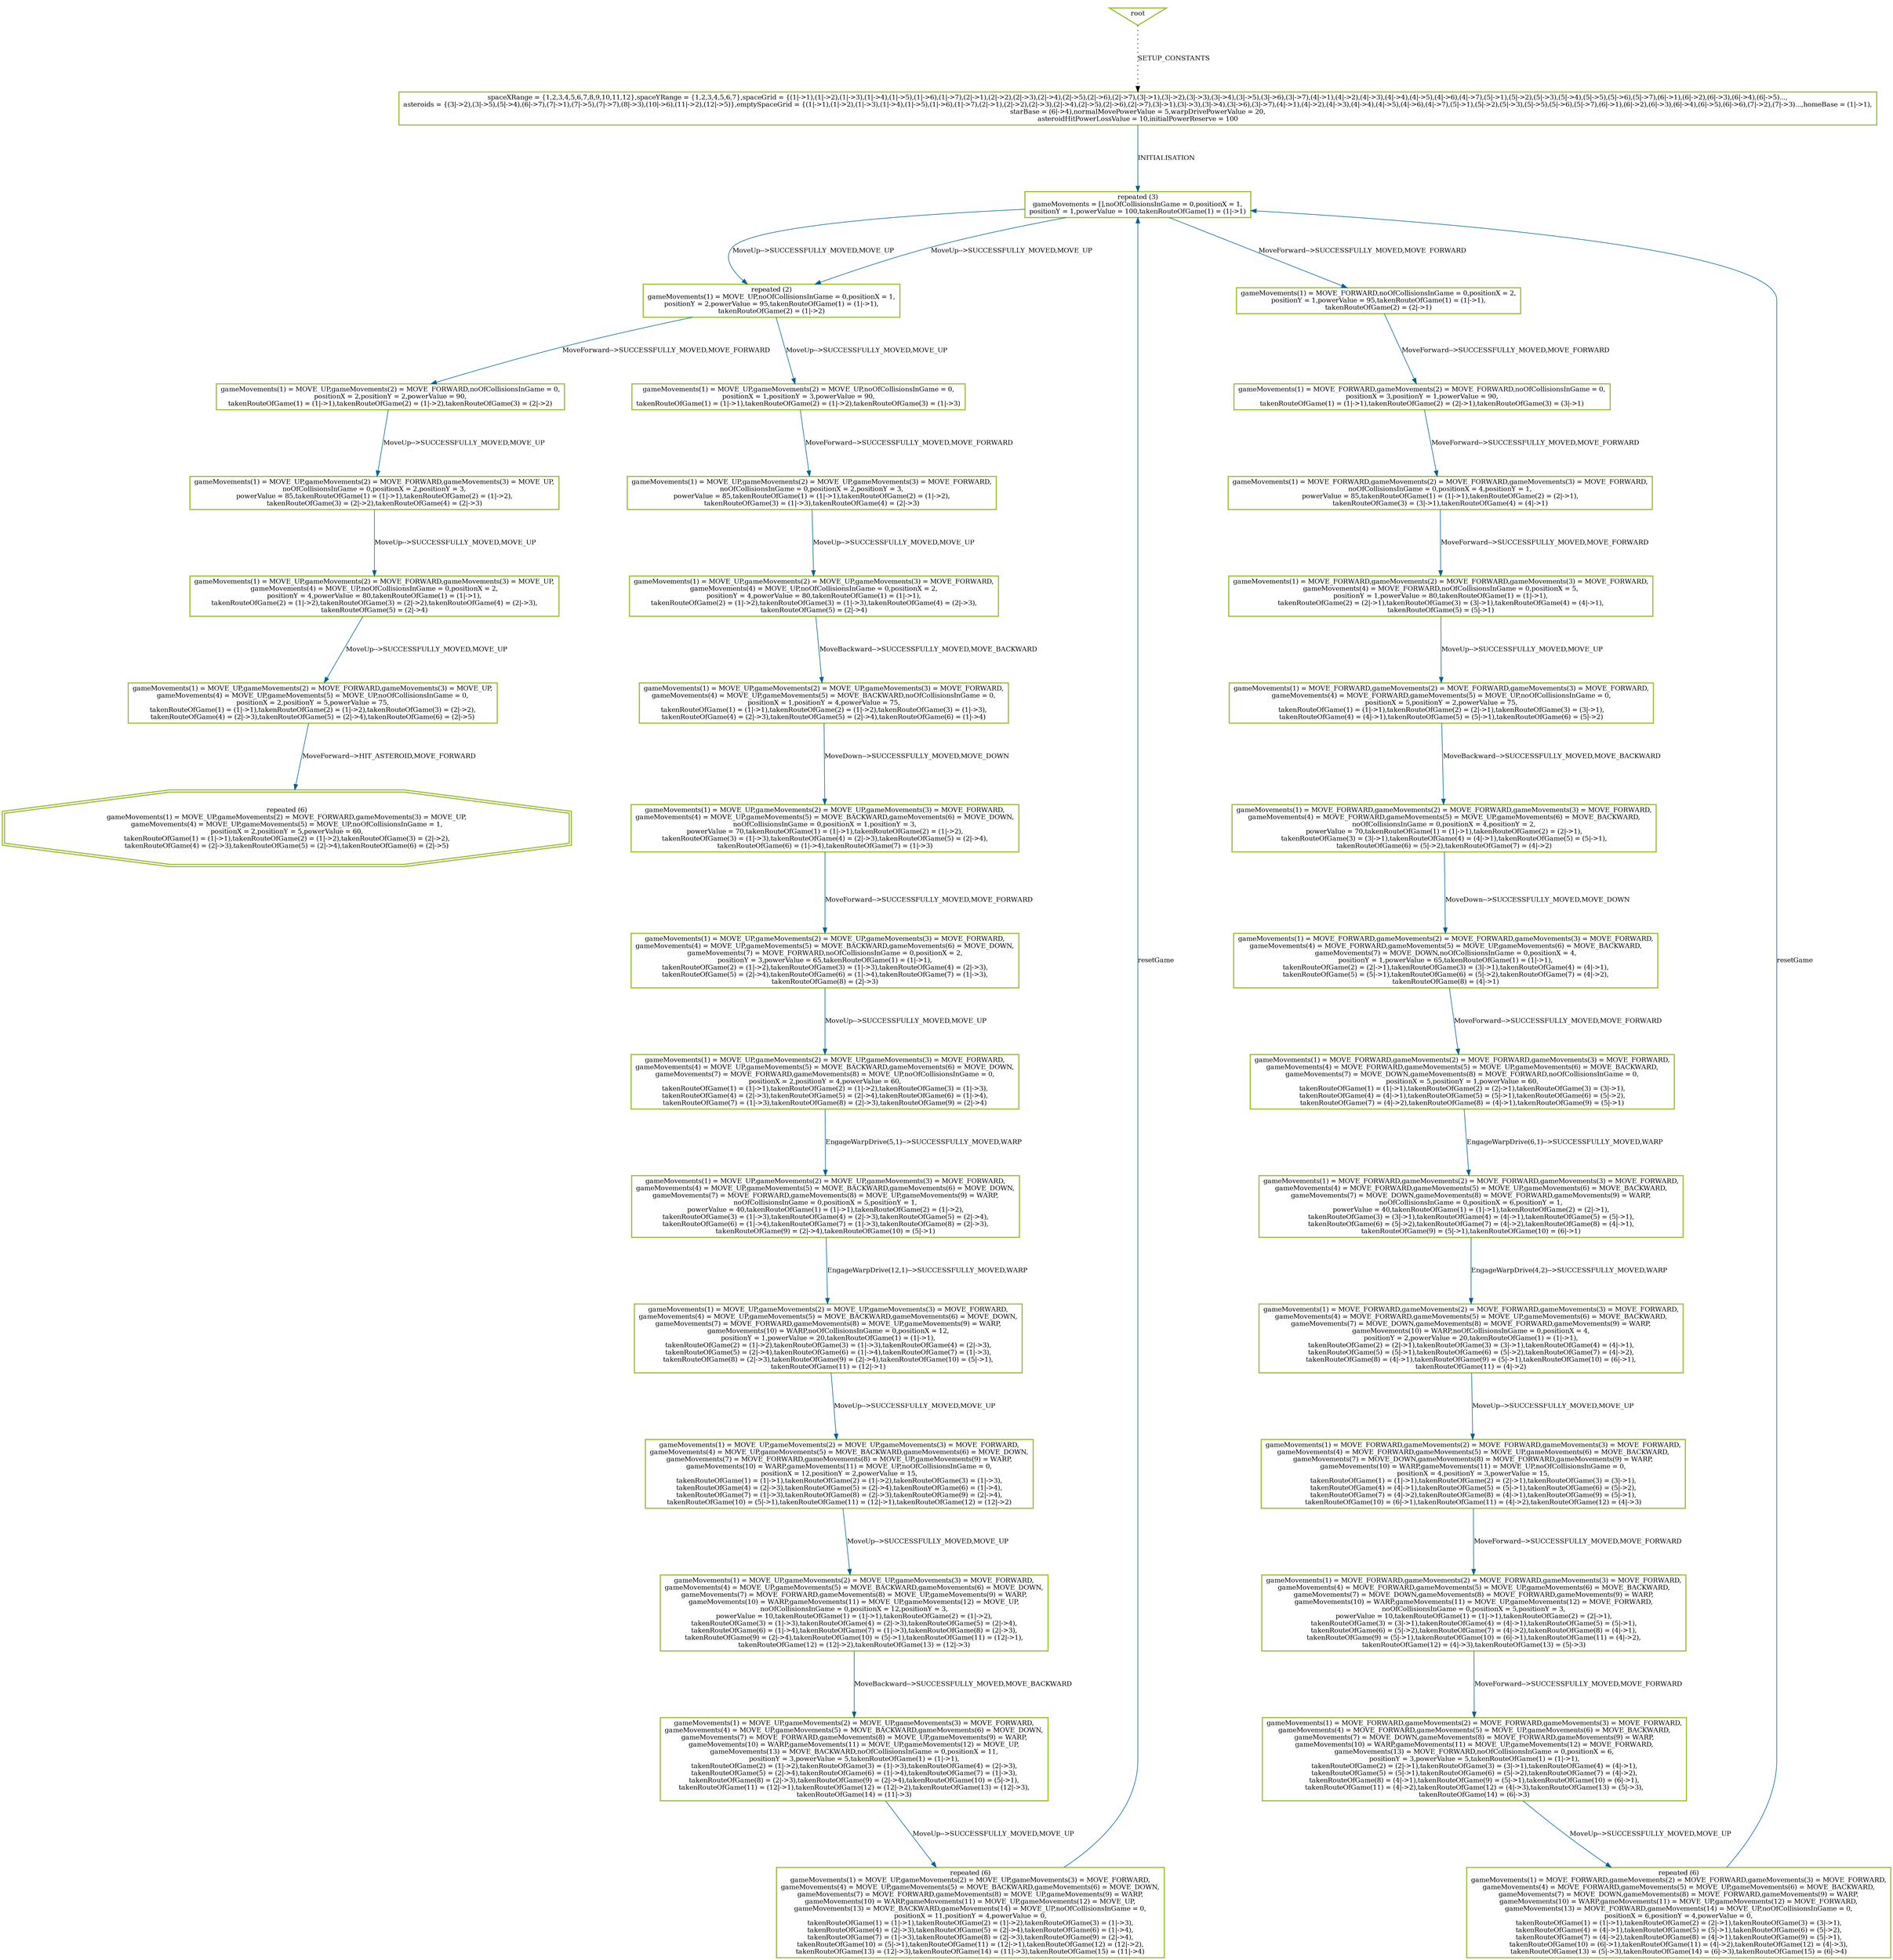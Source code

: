 digraph history {
graph [nodesep=1.5, ranksep=1.5];
0 [shape=box, color="#99BF38", fontsize=12, penwidth=2, label="spaceXRange = \{1,2,3,4,5,6,7,8,9,10,11,12\},spaceYRange = \{1,2,3,4,5,6,7\},spaceGrid = \{(1\|-\>1),(1\|-\>2),(1\|-\>3),(1\|-\>4),(1\|-\>5),(1\|-\>6),(1\|-\>7),(2\|-\>1),(2\|-\>2),(2\|-\>3),(2\|-\>4),(2\|-\>5),(2\|-\>6),(2\|-\>7),(3\|-\>1),(3\|-\>2),(3\|-\>3),(3\|-\>4),(3\|-\>5),(3\|-\>6),(3\|-\>7),(4\|-\>1),(4\|-\>2),(4\|-\>3),(4\|-\>4),(4\|-\>5),(4\|-\>6),(4\|-\>7),(5\|-\>1),(5\|-\>2),(5\|-\>3),(5\|-\>4),(5\|-\>5),(5\|-\>6),(5\|-\>7),(6\|-\>1),(6\|-\>2),(6\|-\>3),(6\|-\>4),(6\|-\>5)...,\nasteroids = \{(3\|-\>2),(3\|-\>5),(5\|-\>4),(6\|-\>7),(7\|-\>1),(7\|-\>5),(7\|-\>7),(8\|-\>3),(10\|-\>6),(11\|-\>2),(12\|-\>5)\},emptySpaceGrid = \{(1\|-\>1),(1\|-\>2),(1\|-\>3),(1\|-\>4),(1\|-\>5),(1\|-\>6),(1\|-\>7),(2\|-\>1),(2\|-\>2),(2\|-\>3),(2\|-\>4),(2\|-\>5),(2\|-\>6),(2\|-\>7),(3\|-\>1),(3\|-\>3),(3\|-\>4),(3\|-\>6),(3\|-\>7),(4\|-\>1),(4\|-\>2),(4\|-\>3),(4\|-\>4),(4\|-\>5),(4\|-\>6),(4\|-\>7),(5\|-\>1),(5\|-\>2),(5\|-\>3),(5\|-\>5),(5\|-\>6),(5\|-\>7),(6\|-\>1),(6\|-\>2),(6\|-\>3),(6\|-\>4),(6\|-\>5),(6\|-\>6),(7\|-\>2),(7\|-\>3)...,homeBase = (1\|-\>1),\nstarBase = (6\|-\>4),normalMovePowerValue = 5,warpDrivePowerValue = 20,\nasteroidHitPowerLossValue = 10,initialPowerReserve = 100"];

1 [shape=box, color="#99BF38", fontsize=12, penwidth=2, label="repeated (3)\ngameMovements = [],noOfCollisionsInGame = 0,positionX = 1,\npositionY = 1,powerValue = 100,takenRouteOfGame(1) = (1\|-\>1)"];

2 [shape=box, color="#99BF38", fontsize=12, penwidth=2, label="repeated (2)\ngameMovements(1) = MOVE_UP,noOfCollisionsInGame = 0,positionX = 1,\npositionY = 2,powerValue = 95,takenRouteOfGame(1) = (1\|-\>1),\ntakenRouteOfGame(2) = (1\|-\>2)"];

3 [shape=box, color="#99BF38", fontsize=12, penwidth=2, label="gameMovements(1) = MOVE_FORWARD,noOfCollisionsInGame = 0,positionX = 2,\npositionY = 1,powerValue = 95,takenRouteOfGame(1) = (1\|-\>1),\ntakenRouteOfGame(2) = (2\|-\>1)"];

22 [shape=box, color="#99BF38", fontsize=12, penwidth=2, label="gameMovements(1) = MOVE_FORWARD,gameMovements(2) = MOVE_FORWARD,noOfCollisionsInGame = 0,\npositionX = 3,positionY = 1,powerValue = 90,\ntakenRouteOfGame(1) = (1\|-\>1),takenRouteOfGame(2) = (2\|-\>1),takenRouteOfGame(3) = (3\|-\>1)"];

42 [shape=box, color="#99BF38", fontsize=12, penwidth=2, label="gameMovements(1) = MOVE_FORWARD,gameMovements(2) = MOVE_FORWARD,gameMovements(3) = MOVE_FORWARD,\nnoOfCollisionsInGame = 0,positionX = 4,positionY = 1,\npowerValue = 85,takenRouteOfGame(1) = (1\|-\>1),takenRouteOfGame(2) = (2\|-\>1),\ntakenRouteOfGame(3) = (3\|-\>1),takenRouteOfGame(4) = (4\|-\>1)"];

62 [shape=box, color="#99BF38", fontsize=12, penwidth=2, label="gameMovements(1) = MOVE_FORWARD,gameMovements(2) = MOVE_FORWARD,gameMovements(3) = MOVE_FORWARD,\ngameMovements(4) = MOVE_FORWARD,noOfCollisionsInGame = 0,positionX = 5,\npositionY = 1,powerValue = 80,takenRouteOfGame(1) = (1\|-\>1),\ntakenRouteOfGame(2) = (2\|-\>1),takenRouteOfGame(3) = (3\|-\>1),takenRouteOfGame(4) = (4\|-\>1),\ntakenRouteOfGame(5) = (5\|-\>1)"];

81 [shape=box, color="#99BF38", fontsize=12, penwidth=2, label="gameMovements(1) = MOVE_FORWARD,gameMovements(2) = MOVE_FORWARD,gameMovements(3) = MOVE_FORWARD,\ngameMovements(4) = MOVE_FORWARD,gameMovements(5) = MOVE_UP,noOfCollisionsInGame = 0,\npositionX = 5,positionY = 2,powerValue = 75,\ntakenRouteOfGame(1) = (1\|-\>1),takenRouteOfGame(2) = (2\|-\>1),takenRouteOfGame(3) = (3\|-\>1),\ntakenRouteOfGame(4) = (4\|-\>1),takenRouteOfGame(5) = (5\|-\>1),takenRouteOfGame(6) = (5\|-\>2)"];

104 [shape=box, color="#99BF38", fontsize=12, penwidth=2, label="gameMovements(1) = MOVE_FORWARD,gameMovements(2) = MOVE_FORWARD,gameMovements(3) = MOVE_FORWARD,\ngameMovements(4) = MOVE_FORWARD,gameMovements(5) = MOVE_UP,gameMovements(6) = MOVE_BACKWARD,\nnoOfCollisionsInGame = 0,positionX = 4,positionY = 2,\npowerValue = 70,takenRouteOfGame(1) = (1\|-\>1),takenRouteOfGame(2) = (2\|-\>1),\ntakenRouteOfGame(3) = (3\|-\>1),takenRouteOfGame(4) = (4\|-\>1),takenRouteOfGame(5) = (5\|-\>1),\ntakenRouteOfGame(6) = (5\|-\>2),takenRouteOfGame(7) = (4\|-\>2)"];

123 [shape=box, color="#99BF38", fontsize=12, penwidth=2, label="gameMovements(1) = MOVE_FORWARD,gameMovements(2) = MOVE_FORWARD,gameMovements(3) = MOVE_FORWARD,\ngameMovements(4) = MOVE_FORWARD,gameMovements(5) = MOVE_UP,gameMovements(6) = MOVE_BACKWARD,\ngameMovements(7) = MOVE_DOWN,noOfCollisionsInGame = 0,positionX = 4,\npositionY = 1,powerValue = 65,takenRouteOfGame(1) = (1\|-\>1),\ntakenRouteOfGame(2) = (2\|-\>1),takenRouteOfGame(3) = (3\|-\>1),takenRouteOfGame(4) = (4\|-\>1),\ntakenRouteOfGame(5) = (5\|-\>1),takenRouteOfGame(6) = (5\|-\>2),takenRouteOfGame(7) = (4\|-\>2),\ntakenRouteOfGame(8) = (4\|-\>1)"];

144 [shape=box, color="#99BF38", fontsize=12, penwidth=2, label="gameMovements(1) = MOVE_FORWARD,gameMovements(2) = MOVE_FORWARD,gameMovements(3) = MOVE_FORWARD,\ngameMovements(4) = MOVE_FORWARD,gameMovements(5) = MOVE_UP,gameMovements(6) = MOVE_BACKWARD,\ngameMovements(7) = MOVE_DOWN,gameMovements(8) = MOVE_FORWARD,noOfCollisionsInGame = 0,\npositionX = 5,positionY = 1,powerValue = 60,\ntakenRouteOfGame(1) = (1\|-\>1),takenRouteOfGame(2) = (2\|-\>1),takenRouteOfGame(3) = (3\|-\>1),\ntakenRouteOfGame(4) = (4\|-\>1),takenRouteOfGame(5) = (5\|-\>1),takenRouteOfGame(6) = (5\|-\>2),\ntakenRouteOfGame(7) = (4\|-\>2),takenRouteOfGame(8) = (4\|-\>1),takenRouteOfGame(9) = (5\|-\>1)"];

170 [shape=box, color="#99BF38", fontsize=12, penwidth=2, label="gameMovements(1) = MOVE_FORWARD,gameMovements(2) = MOVE_FORWARD,gameMovements(3) = MOVE_FORWARD,\ngameMovements(4) = MOVE_FORWARD,gameMovements(5) = MOVE_UP,gameMovements(6) = MOVE_BACKWARD,\ngameMovements(7) = MOVE_DOWN,gameMovements(8) = MOVE_FORWARD,gameMovements(9) = WARP,\nnoOfCollisionsInGame = 0,positionX = 6,positionY = 1,\npowerValue = 40,takenRouteOfGame(1) = (1\|-\>1),takenRouteOfGame(2) = (2\|-\>1),\ntakenRouteOfGame(3) = (3\|-\>1),takenRouteOfGame(4) = (4\|-\>1),takenRouteOfGame(5) = (5\|-\>1),\ntakenRouteOfGame(6) = (5\|-\>2),takenRouteOfGame(7) = (4\|-\>2),takenRouteOfGame(8) = (4\|-\>1),\ntakenRouteOfGame(9) = (5\|-\>1),takenRouteOfGame(10) = (6\|-\>1)"];

198 [shape=box, color="#99BF38", fontsize=12, penwidth=2, label="gameMovements(1) = MOVE_FORWARD,gameMovements(2) = MOVE_FORWARD,gameMovements(3) = MOVE_FORWARD,\ngameMovements(4) = MOVE_FORWARD,gameMovements(5) = MOVE_UP,gameMovements(6) = MOVE_BACKWARD,\ngameMovements(7) = MOVE_DOWN,gameMovements(8) = MOVE_FORWARD,gameMovements(9) = WARP,\ngameMovements(10) = WARP,noOfCollisionsInGame = 0,positionX = 4,\npositionY = 2,powerValue = 20,takenRouteOfGame(1) = (1\|-\>1),\ntakenRouteOfGame(2) = (2\|-\>1),takenRouteOfGame(3) = (3\|-\>1),takenRouteOfGame(4) = (4\|-\>1),\ntakenRouteOfGame(5) = (5\|-\>1),takenRouteOfGame(6) = (5\|-\>2),takenRouteOfGame(7) = (4\|-\>2),\ntakenRouteOfGame(8) = (4\|-\>1),takenRouteOfGame(9) = (5\|-\>1),takenRouteOfGame(10) = (6\|-\>1),\ntakenRouteOfGame(11) = (4\|-\>2)"];

203 [shape=box, color="#99BF38", fontsize=12, penwidth=2, label="gameMovements(1) = MOVE_FORWARD,gameMovements(2) = MOVE_FORWARD,gameMovements(3) = MOVE_FORWARD,\ngameMovements(4) = MOVE_FORWARD,gameMovements(5) = MOVE_UP,gameMovements(6) = MOVE_BACKWARD,\ngameMovements(7) = MOVE_DOWN,gameMovements(8) = MOVE_FORWARD,gameMovements(9) = WARP,\ngameMovements(10) = WARP,gameMovements(11) = MOVE_UP,noOfCollisionsInGame = 0,\npositionX = 4,positionY = 3,powerValue = 15,\ntakenRouteOfGame(1) = (1\|-\>1),takenRouteOfGame(2) = (2\|-\>1),takenRouteOfGame(3) = (3\|-\>1),\ntakenRouteOfGame(4) = (4\|-\>1),takenRouteOfGame(5) = (5\|-\>1),takenRouteOfGame(6) = (5\|-\>2),\ntakenRouteOfGame(7) = (4\|-\>2),takenRouteOfGame(8) = (4\|-\>1),takenRouteOfGame(9) = (5\|-\>1),\ntakenRouteOfGame(10) = (6\|-\>1),takenRouteOfGame(11) = (4\|-\>2),takenRouteOfGame(12) = (4\|-\>3)"];

226 [shape=box, color="#99BF38", fontsize=12, penwidth=2, label="gameMovements(1) = MOVE_FORWARD,gameMovements(2) = MOVE_FORWARD,gameMovements(3) = MOVE_FORWARD,\ngameMovements(4) = MOVE_FORWARD,gameMovements(5) = MOVE_UP,gameMovements(6) = MOVE_BACKWARD,\ngameMovements(7) = MOVE_DOWN,gameMovements(8) = MOVE_FORWARD,gameMovements(9) = WARP,\ngameMovements(10) = WARP,gameMovements(11) = MOVE_UP,gameMovements(12) = MOVE_FORWARD,\nnoOfCollisionsInGame = 0,positionX = 5,positionY = 3,\npowerValue = 10,takenRouteOfGame(1) = (1\|-\>1),takenRouteOfGame(2) = (2\|-\>1),\ntakenRouteOfGame(3) = (3\|-\>1),takenRouteOfGame(4) = (4\|-\>1),takenRouteOfGame(5) = (5\|-\>1),\ntakenRouteOfGame(6) = (5\|-\>2),takenRouteOfGame(7) = (4\|-\>2),takenRouteOfGame(8) = (4\|-\>1),\ntakenRouteOfGame(9) = (5\|-\>1),takenRouteOfGame(10) = (6\|-\>1),takenRouteOfGame(11) = (4\|-\>2),\ntakenRouteOfGame(12) = (4\|-\>3),takenRouteOfGame(13) = (5\|-\>3)"];

230 [shape=box, color="#99BF38", fontsize=12, penwidth=2, label="gameMovements(1) = MOVE_FORWARD,gameMovements(2) = MOVE_FORWARD,gameMovements(3) = MOVE_FORWARD,\ngameMovements(4) = MOVE_FORWARD,gameMovements(5) = MOVE_UP,gameMovements(6) = MOVE_BACKWARD,\ngameMovements(7) = MOVE_DOWN,gameMovements(8) = MOVE_FORWARD,gameMovements(9) = WARP,\ngameMovements(10) = WARP,gameMovements(11) = MOVE_UP,gameMovements(12) = MOVE_FORWARD,\ngameMovements(13) = MOVE_FORWARD,noOfCollisionsInGame = 0,positionX = 6,\npositionY = 3,powerValue = 5,takenRouteOfGame(1) = (1\|-\>1),\ntakenRouteOfGame(2) = (2\|-\>1),takenRouteOfGame(3) = (3\|-\>1),takenRouteOfGame(4) = (4\|-\>1),\ntakenRouteOfGame(5) = (5\|-\>1),takenRouteOfGame(6) = (5\|-\>2),takenRouteOfGame(7) = (4\|-\>2),\ntakenRouteOfGame(8) = (4\|-\>1),takenRouteOfGame(9) = (5\|-\>1),takenRouteOfGame(10) = (6\|-\>1),\ntakenRouteOfGame(11) = (4\|-\>2),takenRouteOfGame(12) = (4\|-\>3),takenRouteOfGame(13) = (5\|-\>3),\ntakenRouteOfGame(14) = (6\|-\>3)"];

232 [shape=box, color="#99BF38", fontsize=12, penwidth=2, label="repeated (6)\ngameMovements(1) = MOVE_FORWARD,gameMovements(2) = MOVE_FORWARD,gameMovements(3) = MOVE_FORWARD,\ngameMovements(4) = MOVE_FORWARD,gameMovements(5) = MOVE_UP,gameMovements(6) = MOVE_BACKWARD,\ngameMovements(7) = MOVE_DOWN,gameMovements(8) = MOVE_FORWARD,gameMovements(9) = WARP,\ngameMovements(10) = WARP,gameMovements(11) = MOVE_UP,gameMovements(12) = MOVE_FORWARD,\ngameMovements(13) = MOVE_FORWARD,gameMovements(14) = MOVE_UP,noOfCollisionsInGame = 0,\npositionX = 6,positionY = 4,powerValue = 0,\ntakenRouteOfGame(1) = (1\|-\>1),takenRouteOfGame(2) = (2\|-\>1),takenRouteOfGame(3) = (3\|-\>1),\ntakenRouteOfGame(4) = (4\|-\>1),takenRouteOfGame(5) = (5\|-\>1),takenRouteOfGame(6) = (5\|-\>2),\ntakenRouteOfGame(7) = (4\|-\>2),takenRouteOfGame(8) = (4\|-\>1),takenRouteOfGame(9) = (5\|-\>1),\ntakenRouteOfGame(10) = (6\|-\>1),takenRouteOfGame(11) = (4\|-\>2),takenRouteOfGame(12) = (4\|-\>3),\ntakenRouteOfGame(13) = (5\|-\>3),takenRouteOfGame(14) = (6\|-\>3),takenRouteOfGame(15) = (6\|-\>4)"];

236 [shape=box, color="#99BF38", fontsize=12, penwidth=2, label="gameMovements(1) = MOVE_UP,gameMovements(2) = MOVE_UP,noOfCollisionsInGame = 0,\npositionX = 1,positionY = 3,powerValue = 90,\ntakenRouteOfGame(1) = (1\|-\>1),takenRouteOfGame(2) = (1\|-\>2),takenRouteOfGame(3) = (1\|-\>3)"];

238 [shape=box, color="#99BF38", fontsize=12, penwidth=2, label="gameMovements(1) = MOVE_UP,gameMovements(2) = MOVE_FORWARD,noOfCollisionsInGame = 0,\npositionX = 2,positionY = 2,powerValue = 90,\ntakenRouteOfGame(1) = (1\|-\>1),takenRouteOfGame(2) = (1\|-\>2),takenRouteOfGame(3) = (2\|-\>2)"];

258 [shape=box, color="#99BF38", fontsize=12, penwidth=2, label="gameMovements(1) = MOVE_UP,gameMovements(2) = MOVE_UP,gameMovements(3) = MOVE_FORWARD,\nnoOfCollisionsInGame = 0,positionX = 2,positionY = 3,\npowerValue = 85,takenRouteOfGame(1) = (1\|-\>1),takenRouteOfGame(2) = (1\|-\>2),\ntakenRouteOfGame(3) = (1\|-\>3),takenRouteOfGame(4) = (2\|-\>3)"];

277 [shape=box, color="#99BF38", fontsize=12, penwidth=2, label="gameMovements(1) = MOVE_UP,gameMovements(2) = MOVE_UP,gameMovements(3) = MOVE_FORWARD,\ngameMovements(4) = MOVE_UP,noOfCollisionsInGame = 0,positionX = 2,\npositionY = 4,powerValue = 80,takenRouteOfGame(1) = (1\|-\>1),\ntakenRouteOfGame(2) = (1\|-\>2),takenRouteOfGame(3) = (1\|-\>3),takenRouteOfGame(4) = (2\|-\>3),\ntakenRouteOfGame(5) = (2\|-\>4)"];

302 [shape=box, color="#99BF38", fontsize=12, penwidth=2, label="gameMovements(1) = MOVE_UP,gameMovements(2) = MOVE_UP,gameMovements(3) = MOVE_FORWARD,\ngameMovements(4) = MOVE_UP,gameMovements(5) = MOVE_BACKWARD,noOfCollisionsInGame = 0,\npositionX = 1,positionY = 4,powerValue = 75,\ntakenRouteOfGame(1) = (1\|-\>1),takenRouteOfGame(2) = (1\|-\>2),takenRouteOfGame(3) = (1\|-\>3),\ntakenRouteOfGame(4) = (2\|-\>3),takenRouteOfGame(5) = (2\|-\>4),takenRouteOfGame(6) = (1\|-\>4)"];

322 [shape=box, color="#99BF38", fontsize=12, penwidth=2, label="gameMovements(1) = MOVE_UP,gameMovements(2) = MOVE_UP,gameMovements(3) = MOVE_FORWARD,\ngameMovements(4) = MOVE_UP,gameMovements(5) = MOVE_BACKWARD,gameMovements(6) = MOVE_DOWN,\nnoOfCollisionsInGame = 0,positionX = 1,positionY = 3,\npowerValue = 70,takenRouteOfGame(1) = (1\|-\>1),takenRouteOfGame(2) = (1\|-\>2),\ntakenRouteOfGame(3) = (1\|-\>3),takenRouteOfGame(4) = (2\|-\>3),takenRouteOfGame(5) = (2\|-\>4),\ntakenRouteOfGame(6) = (1\|-\>4),takenRouteOfGame(7) = (1\|-\>3)"];

344 [shape=box, color="#99BF38", fontsize=12, penwidth=2, label="gameMovements(1) = MOVE_UP,gameMovements(2) = MOVE_UP,gameMovements(3) = MOVE_FORWARD,\ngameMovements(4) = MOVE_UP,gameMovements(5) = MOVE_BACKWARD,gameMovements(6) = MOVE_DOWN,\ngameMovements(7) = MOVE_FORWARD,noOfCollisionsInGame = 0,positionX = 2,\npositionY = 3,powerValue = 65,takenRouteOfGame(1) = (1\|-\>1),\ntakenRouteOfGame(2) = (1\|-\>2),takenRouteOfGame(3) = (1\|-\>3),takenRouteOfGame(4) = (2\|-\>3),\ntakenRouteOfGame(5) = (2\|-\>4),takenRouteOfGame(6) = (1\|-\>4),takenRouteOfGame(7) = (1\|-\>3),\ntakenRouteOfGame(8) = (2\|-\>3)"];

363 [shape=box, color="#99BF38", fontsize=12, penwidth=2, label="gameMovements(1) = MOVE_UP,gameMovements(2) = MOVE_UP,gameMovements(3) = MOVE_FORWARD,\ngameMovements(4) = MOVE_UP,gameMovements(5) = MOVE_BACKWARD,gameMovements(6) = MOVE_DOWN,\ngameMovements(7) = MOVE_FORWARD,gameMovements(8) = MOVE_UP,noOfCollisionsInGame = 0,\npositionX = 2,positionY = 4,powerValue = 60,\ntakenRouteOfGame(1) = (1\|-\>1),takenRouteOfGame(2) = (1\|-\>2),takenRouteOfGame(3) = (1\|-\>3),\ntakenRouteOfGame(4) = (2\|-\>3),takenRouteOfGame(5) = (2\|-\>4),takenRouteOfGame(6) = (1\|-\>4),\ntakenRouteOfGame(7) = (1\|-\>3),takenRouteOfGame(8) = (2\|-\>3),takenRouteOfGame(9) = (2\|-\>4)"];

393 [shape=box, color="#99BF38", fontsize=12, penwidth=2, label="gameMovements(1) = MOVE_UP,gameMovements(2) = MOVE_UP,gameMovements(3) = MOVE_FORWARD,\ngameMovements(4) = MOVE_UP,gameMovements(5) = MOVE_BACKWARD,gameMovements(6) = MOVE_DOWN,\ngameMovements(7) = MOVE_FORWARD,gameMovements(8) = MOVE_UP,gameMovements(9) = WARP,\nnoOfCollisionsInGame = 0,positionX = 5,positionY = 1,\npowerValue = 40,takenRouteOfGame(1) = (1\|-\>1),takenRouteOfGame(2) = (1\|-\>2),\ntakenRouteOfGame(3) = (1\|-\>3),takenRouteOfGame(4) = (2\|-\>3),takenRouteOfGame(5) = (2\|-\>4),\ntakenRouteOfGame(6) = (1\|-\>4),takenRouteOfGame(7) = (1\|-\>3),takenRouteOfGame(8) = (2\|-\>3),\ntakenRouteOfGame(9) = (2\|-\>4),takenRouteOfGame(10) = (5\|-\>1)"];

419 [shape=box, color="#99BF38", fontsize=12, penwidth=2, label="gameMovements(1) = MOVE_UP,gameMovements(2) = MOVE_UP,gameMovements(3) = MOVE_FORWARD,\ngameMovements(4) = MOVE_UP,gameMovements(5) = MOVE_BACKWARD,gameMovements(6) = MOVE_DOWN,\ngameMovements(7) = MOVE_FORWARD,gameMovements(8) = MOVE_UP,gameMovements(9) = WARP,\ngameMovements(10) = WARP,noOfCollisionsInGame = 0,positionX = 12,\npositionY = 1,powerValue = 20,takenRouteOfGame(1) = (1\|-\>1),\ntakenRouteOfGame(2) = (1\|-\>2),takenRouteOfGame(3) = (1\|-\>3),takenRouteOfGame(4) = (2\|-\>3),\ntakenRouteOfGame(5) = (2\|-\>4),takenRouteOfGame(6) = (1\|-\>4),takenRouteOfGame(7) = (1\|-\>3),\ntakenRouteOfGame(8) = (2\|-\>3),takenRouteOfGame(9) = (2\|-\>4),takenRouteOfGame(10) = (5\|-\>1),\ntakenRouteOfGame(11) = (12\|-\>1)"];

427 [shape=box, color="#99BF38", fontsize=12, penwidth=2, label="gameMovements(1) = MOVE_UP,gameMovements(2) = MOVE_UP,gameMovements(3) = MOVE_FORWARD,\ngameMovements(4) = MOVE_UP,gameMovements(5) = MOVE_BACKWARD,gameMovements(6) = MOVE_DOWN,\ngameMovements(7) = MOVE_FORWARD,gameMovements(8) = MOVE_UP,gameMovements(9) = WARP,\ngameMovements(10) = WARP,gameMovements(11) = MOVE_UP,noOfCollisionsInGame = 0,\npositionX = 12,positionY = 2,powerValue = 15,\ntakenRouteOfGame(1) = (1\|-\>1),takenRouteOfGame(2) = (1\|-\>2),takenRouteOfGame(3) = (1\|-\>3),\ntakenRouteOfGame(4) = (2\|-\>3),takenRouteOfGame(5) = (2\|-\>4),takenRouteOfGame(6) = (1\|-\>4),\ntakenRouteOfGame(7) = (1\|-\>3),takenRouteOfGame(8) = (2\|-\>3),takenRouteOfGame(9) = (2\|-\>4),\ntakenRouteOfGame(10) = (5\|-\>1),takenRouteOfGame(11) = (12\|-\>1),takenRouteOfGame(12) = (12\|-\>2)"];

446 [shape=box, color="#99BF38", fontsize=12, penwidth=2, label="gameMovements(1) = MOVE_UP,gameMovements(2) = MOVE_UP,gameMovements(3) = MOVE_FORWARD,\ngameMovements(4) = MOVE_UP,gameMovements(5) = MOVE_BACKWARD,gameMovements(6) = MOVE_DOWN,\ngameMovements(7) = MOVE_FORWARD,gameMovements(8) = MOVE_UP,gameMovements(9) = WARP,\ngameMovements(10) = WARP,gameMovements(11) = MOVE_UP,gameMovements(12) = MOVE_UP,\nnoOfCollisionsInGame = 0,positionX = 12,positionY = 3,\npowerValue = 10,takenRouteOfGame(1) = (1\|-\>1),takenRouteOfGame(2) = (1\|-\>2),\ntakenRouteOfGame(3) = (1\|-\>3),takenRouteOfGame(4) = (2\|-\>3),takenRouteOfGame(5) = (2\|-\>4),\ntakenRouteOfGame(6) = (1\|-\>4),takenRouteOfGame(7) = (1\|-\>3),takenRouteOfGame(8) = (2\|-\>3),\ntakenRouteOfGame(9) = (2\|-\>4),takenRouteOfGame(10) = (5\|-\>1),takenRouteOfGame(11) = (12\|-\>1),\ntakenRouteOfGame(12) = (12\|-\>2),takenRouteOfGame(13) = (12\|-\>3)"];

451 [shape=box, color="#99BF38", fontsize=12, penwidth=2, label="gameMovements(1) = MOVE_UP,gameMovements(2) = MOVE_UP,gameMovements(3) = MOVE_FORWARD,\ngameMovements(4) = MOVE_UP,gameMovements(5) = MOVE_BACKWARD,gameMovements(6) = MOVE_DOWN,\ngameMovements(7) = MOVE_FORWARD,gameMovements(8) = MOVE_UP,gameMovements(9) = WARP,\ngameMovements(10) = WARP,gameMovements(11) = MOVE_UP,gameMovements(12) = MOVE_UP,\ngameMovements(13) = MOVE_BACKWARD,noOfCollisionsInGame = 0,positionX = 11,\npositionY = 3,powerValue = 5,takenRouteOfGame(1) = (1\|-\>1),\ntakenRouteOfGame(2) = (1\|-\>2),takenRouteOfGame(3) = (1\|-\>3),takenRouteOfGame(4) = (2\|-\>3),\ntakenRouteOfGame(5) = (2\|-\>4),takenRouteOfGame(6) = (1\|-\>4),takenRouteOfGame(7) = (1\|-\>3),\ntakenRouteOfGame(8) = (2\|-\>3),takenRouteOfGame(9) = (2\|-\>4),takenRouteOfGame(10) = (5\|-\>1),\ntakenRouteOfGame(11) = (12\|-\>1),takenRouteOfGame(12) = (12\|-\>2),takenRouteOfGame(13) = (12\|-\>3),\ntakenRouteOfGame(14) = (11\|-\>3)"];

452 [shape=box, color="#99BF38", fontsize=12, penwidth=2, label="repeated (6)\ngameMovements(1) = MOVE_UP,gameMovements(2) = MOVE_UP,gameMovements(3) = MOVE_FORWARD,\ngameMovements(4) = MOVE_UP,gameMovements(5) = MOVE_BACKWARD,gameMovements(6) = MOVE_DOWN,\ngameMovements(7) = MOVE_FORWARD,gameMovements(8) = MOVE_UP,gameMovements(9) = WARP,\ngameMovements(10) = WARP,gameMovements(11) = MOVE_UP,gameMovements(12) = MOVE_UP,\ngameMovements(13) = MOVE_BACKWARD,gameMovements(14) = MOVE_UP,noOfCollisionsInGame = 0,\npositionX = 11,positionY = 4,powerValue = 0,\ntakenRouteOfGame(1) = (1\|-\>1),takenRouteOfGame(2) = (1\|-\>2),takenRouteOfGame(3) = (1\|-\>3),\ntakenRouteOfGame(4) = (2\|-\>3),takenRouteOfGame(5) = (2\|-\>4),takenRouteOfGame(6) = (1\|-\>4),\ntakenRouteOfGame(7) = (1\|-\>3),takenRouteOfGame(8) = (2\|-\>3),takenRouteOfGame(9) = (2\|-\>4),\ntakenRouteOfGame(10) = (5\|-\>1),takenRouteOfGame(11) = (12\|-\>1),takenRouteOfGame(12) = (12\|-\>2),\ntakenRouteOfGame(13) = (12\|-\>3),takenRouteOfGame(14) = (11\|-\>3),takenRouteOfGame(15) = (11\|-\>4)"];

456 [shape=box, color="#99BF38", fontsize=12, penwidth=2, label="gameMovements(1) = MOVE_UP,gameMovements(2) = MOVE_FORWARD,gameMovements(3) = MOVE_UP,\nnoOfCollisionsInGame = 0,positionX = 2,positionY = 3,\npowerValue = 85,takenRouteOfGame(1) = (1\|-\>1),takenRouteOfGame(2) = (1\|-\>2),\ntakenRouteOfGame(3) = (2\|-\>2),takenRouteOfGame(4) = (2\|-\>3)"];

477 [shape=box, color="#99BF38", fontsize=12, penwidth=2, label="gameMovements(1) = MOVE_UP,gameMovements(2) = MOVE_FORWARD,gameMovements(3) = MOVE_UP,\ngameMovements(4) = MOVE_UP,noOfCollisionsInGame = 0,positionX = 2,\npositionY = 4,powerValue = 80,takenRouteOfGame(1) = (1\|-\>1),\ntakenRouteOfGame(2) = (1\|-\>2),takenRouteOfGame(3) = (2\|-\>2),takenRouteOfGame(4) = (2\|-\>3),\ntakenRouteOfGame(5) = (2\|-\>4)"];

499 [shape=box, color="#99BF38", fontsize=12, penwidth=2, label="gameMovements(1) = MOVE_UP,gameMovements(2) = MOVE_FORWARD,gameMovements(3) = MOVE_UP,\ngameMovements(4) = MOVE_UP,gameMovements(5) = MOVE_UP,noOfCollisionsInGame = 0,\npositionX = 2,positionY = 5,powerValue = 75,\ntakenRouteOfGame(1) = (1\|-\>1),takenRouteOfGame(2) = (1\|-\>2),takenRouteOfGame(3) = (2\|-\>2),\ntakenRouteOfGame(4) = (2\|-\>3),takenRouteOfGame(5) = (2\|-\>4),takenRouteOfGame(6) = (2\|-\>5)"];

523 [shape=doubleoctagon, color="#99BF38", fontsize=12, penwidth=2, label="repeated (6)\ngameMovements(1) = MOVE_UP,gameMovements(2) = MOVE_FORWARD,gameMovements(3) = MOVE_UP,\ngameMovements(4) = MOVE_UP,gameMovements(5) = MOVE_UP,noOfCollisionsInGame = 1,\npositionX = 2,positionY = 5,powerValue = 60,\ntakenRouteOfGame(1) = (1\|-\>1),takenRouteOfGame(2) = (1\|-\>2),takenRouteOfGame(3) = (2\|-\>2),\ntakenRouteOfGame(4) = (2\|-\>3),takenRouteOfGame(5) = (2\|-\>4),takenRouteOfGame(6) = (2\|-\>5)"];

root [shape=invtriangle, color="#99BF38", fontsize=12, penwidth=2, label="root"];

root -> 0 [style = dotted, color = black, label="SETUP_CONSTANTS", fontsize=12];

0 -> 1 [color = "#006391", label="INITIALISATION", fontsize=12];

1 -> 3 [color = "#006391", label="MoveForward--\>SUCCESSFULLY_MOVED,MOVE_FORWARD", fontsize=12];

3 -> 22 [color = "#006391", label="MoveForward--\>SUCCESSFULLY_MOVED,MOVE_FORWARD", fontsize=12];

22 -> 42 [color = "#006391", label="MoveForward--\>SUCCESSFULLY_MOVED,MOVE_FORWARD", fontsize=12];

42 -> 62 [color = "#006391", label="MoveForward--\>SUCCESSFULLY_MOVED,MOVE_FORWARD", fontsize=12];

62 -> 81 [color = "#006391", label="MoveUp--\>SUCCESSFULLY_MOVED,MOVE_UP", fontsize=12];

81 -> 104 [color = "#006391", label="MoveBackward--\>SUCCESSFULLY_MOVED,MOVE_BACKWARD", fontsize=12];

104 -> 123 [color = "#006391", label="MoveDown--\>SUCCESSFULLY_MOVED,MOVE_DOWN", fontsize=12];

123 -> 144 [color = "#006391", label="MoveForward--\>SUCCESSFULLY_MOVED,MOVE_FORWARD", fontsize=12];

144 -> 170 [color = "#006391", label="EngageWarpDrive(6,1)--\>SUCCESSFULLY_MOVED,WARP", fontsize=12];

170 -> 198 [color = "#006391", label="EngageWarpDrive(4,2)--\>SUCCESSFULLY_MOVED,WARP", fontsize=12];

198 -> 203 [color = "#006391", label="MoveUp--\>SUCCESSFULLY_MOVED,MOVE_UP", fontsize=12];

203 -> 226 [color = "#006391", label="MoveForward--\>SUCCESSFULLY_MOVED,MOVE_FORWARD", fontsize=12];

226 -> 230 [color = "#006391", label="MoveForward--\>SUCCESSFULLY_MOVED,MOVE_FORWARD", fontsize=12];

230 -> 232 [color = "#006391", label="MoveUp--\>SUCCESSFULLY_MOVED,MOVE_UP", fontsize=12];






232 -> 1 [color = "#006391", label="resetGame", fontsize=12];

1 -> 2 [color = "#006391", label="MoveUp--\>SUCCESSFULLY_MOVED,MOVE_UP", fontsize=12];

2 -> 236 [color = "#006391", label="MoveUp--\>SUCCESSFULLY_MOVED,MOVE_UP", fontsize=12];

236 -> 258 [color = "#006391", label="MoveForward--\>SUCCESSFULLY_MOVED,MOVE_FORWARD", fontsize=12];

258 -> 277 [color = "#006391", label="MoveUp--\>SUCCESSFULLY_MOVED,MOVE_UP", fontsize=12];

277 -> 302 [color = "#006391", label="MoveBackward--\>SUCCESSFULLY_MOVED,MOVE_BACKWARD", fontsize=12];

302 -> 322 [color = "#006391", label="MoveDown--\>SUCCESSFULLY_MOVED,MOVE_DOWN", fontsize=12];

322 -> 344 [color = "#006391", label="MoveForward--\>SUCCESSFULLY_MOVED,MOVE_FORWARD", fontsize=12];

344 -> 363 [color = "#006391", label="MoveUp--\>SUCCESSFULLY_MOVED,MOVE_UP", fontsize=12];

363 -> 393 [color = "#006391", label="EngageWarpDrive(5,1)--\>SUCCESSFULLY_MOVED,WARP", fontsize=12];

393 -> 419 [color = "#006391", label="EngageWarpDrive(12,1)--\>SUCCESSFULLY_MOVED,WARP", fontsize=12];

419 -> 427 [color = "#006391", label="MoveUp--\>SUCCESSFULLY_MOVED,MOVE_UP", fontsize=12];

427 -> 446 [color = "#006391", label="MoveUp--\>SUCCESSFULLY_MOVED,MOVE_UP", fontsize=12];

446 -> 451 [color = "#006391", label="MoveBackward--\>SUCCESSFULLY_MOVED,MOVE_BACKWARD", fontsize=12];

451 -> 452 [color = "#006391", label="MoveUp--\>SUCCESSFULLY_MOVED,MOVE_UP", fontsize=12];






452 -> 1 [color = "#006391", label="resetGame", fontsize=12];

1 -> 2 [color = "#006391", label="MoveUp--\>SUCCESSFULLY_MOVED,MOVE_UP", fontsize=12];

2 -> 238 [color = "#006391", label="MoveForward--\>SUCCESSFULLY_MOVED,MOVE_FORWARD", fontsize=12];

238 -> 456 [color = "#006391", label="MoveUp--\>SUCCESSFULLY_MOVED,MOVE_UP", fontsize=12];

456 -> 477 [color = "#006391", label="MoveUp--\>SUCCESSFULLY_MOVED,MOVE_UP", fontsize=12];

477 -> 499 [color = "#006391", label="MoveUp--\>SUCCESSFULLY_MOVED,MOVE_UP", fontsize=12];

499 -> 523 [color = "#006391", label="MoveForward--\>HIT_ASTEROID,MOVE_FORWARD", fontsize=12];






}
